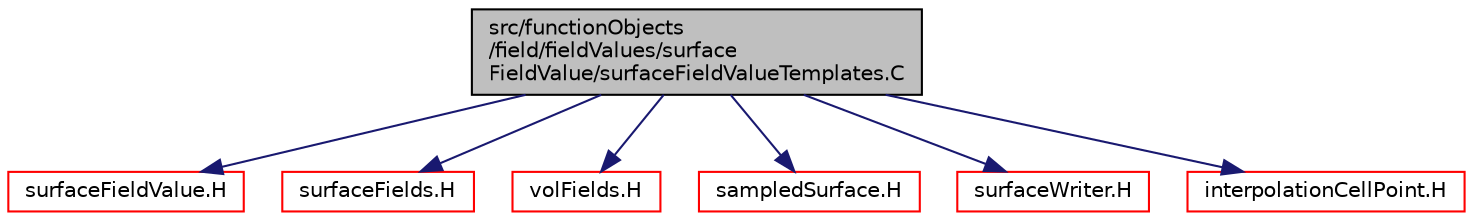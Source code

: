 digraph "src/functionObjects/field/fieldValues/surfaceFieldValue/surfaceFieldValueTemplates.C"
{
  bgcolor="transparent";
  edge [fontname="Helvetica",fontsize="10",labelfontname="Helvetica",labelfontsize="10"];
  node [fontname="Helvetica",fontsize="10",shape=record];
  Node0 [label="src/functionObjects\l/field/fieldValues/surface\lFieldValue/surfaceFieldValueTemplates.C",height=0.2,width=0.4,color="black", fillcolor="grey75", style="filled", fontcolor="black"];
  Node0 -> Node1 [color="midnightblue",fontsize="10",style="solid",fontname="Helvetica"];
  Node1 [label="surfaceFieldValue.H",height=0.2,width=0.4,color="red",URL="$a04652.html"];
  Node0 -> Node296 [color="midnightblue",fontsize="10",style="solid",fontname="Helvetica"];
  Node296 [label="surfaceFields.H",height=0.2,width=0.4,color="red",URL="$a02897.html",tooltip="Foam::surfaceFields. "];
  Node0 -> Node330 [color="midnightblue",fontsize="10",style="solid",fontname="Helvetica"];
  Node330 [label="volFields.H",height=0.2,width=0.4,color="red",URL="$a02912.html"];
  Node0 -> Node336 [color="midnightblue",fontsize="10",style="solid",fontname="Helvetica"];
  Node336 [label="sampledSurface.H",height=0.2,width=0.4,color="red",URL="$a15134.html"];
  Node0 -> Node369 [color="midnightblue",fontsize="10",style="solid",fontname="Helvetica"];
  Node369 [label="surfaceWriter.H",height=0.2,width=0.4,color="red",URL="$a15236.html"];
  Node0 -> Node370 [color="midnightblue",fontsize="10",style="solid",fontname="Helvetica"];
  Node370 [label="interpolationCellPoint.H",height=0.2,width=0.4,color="red",URL="$a03989.html"];
}
